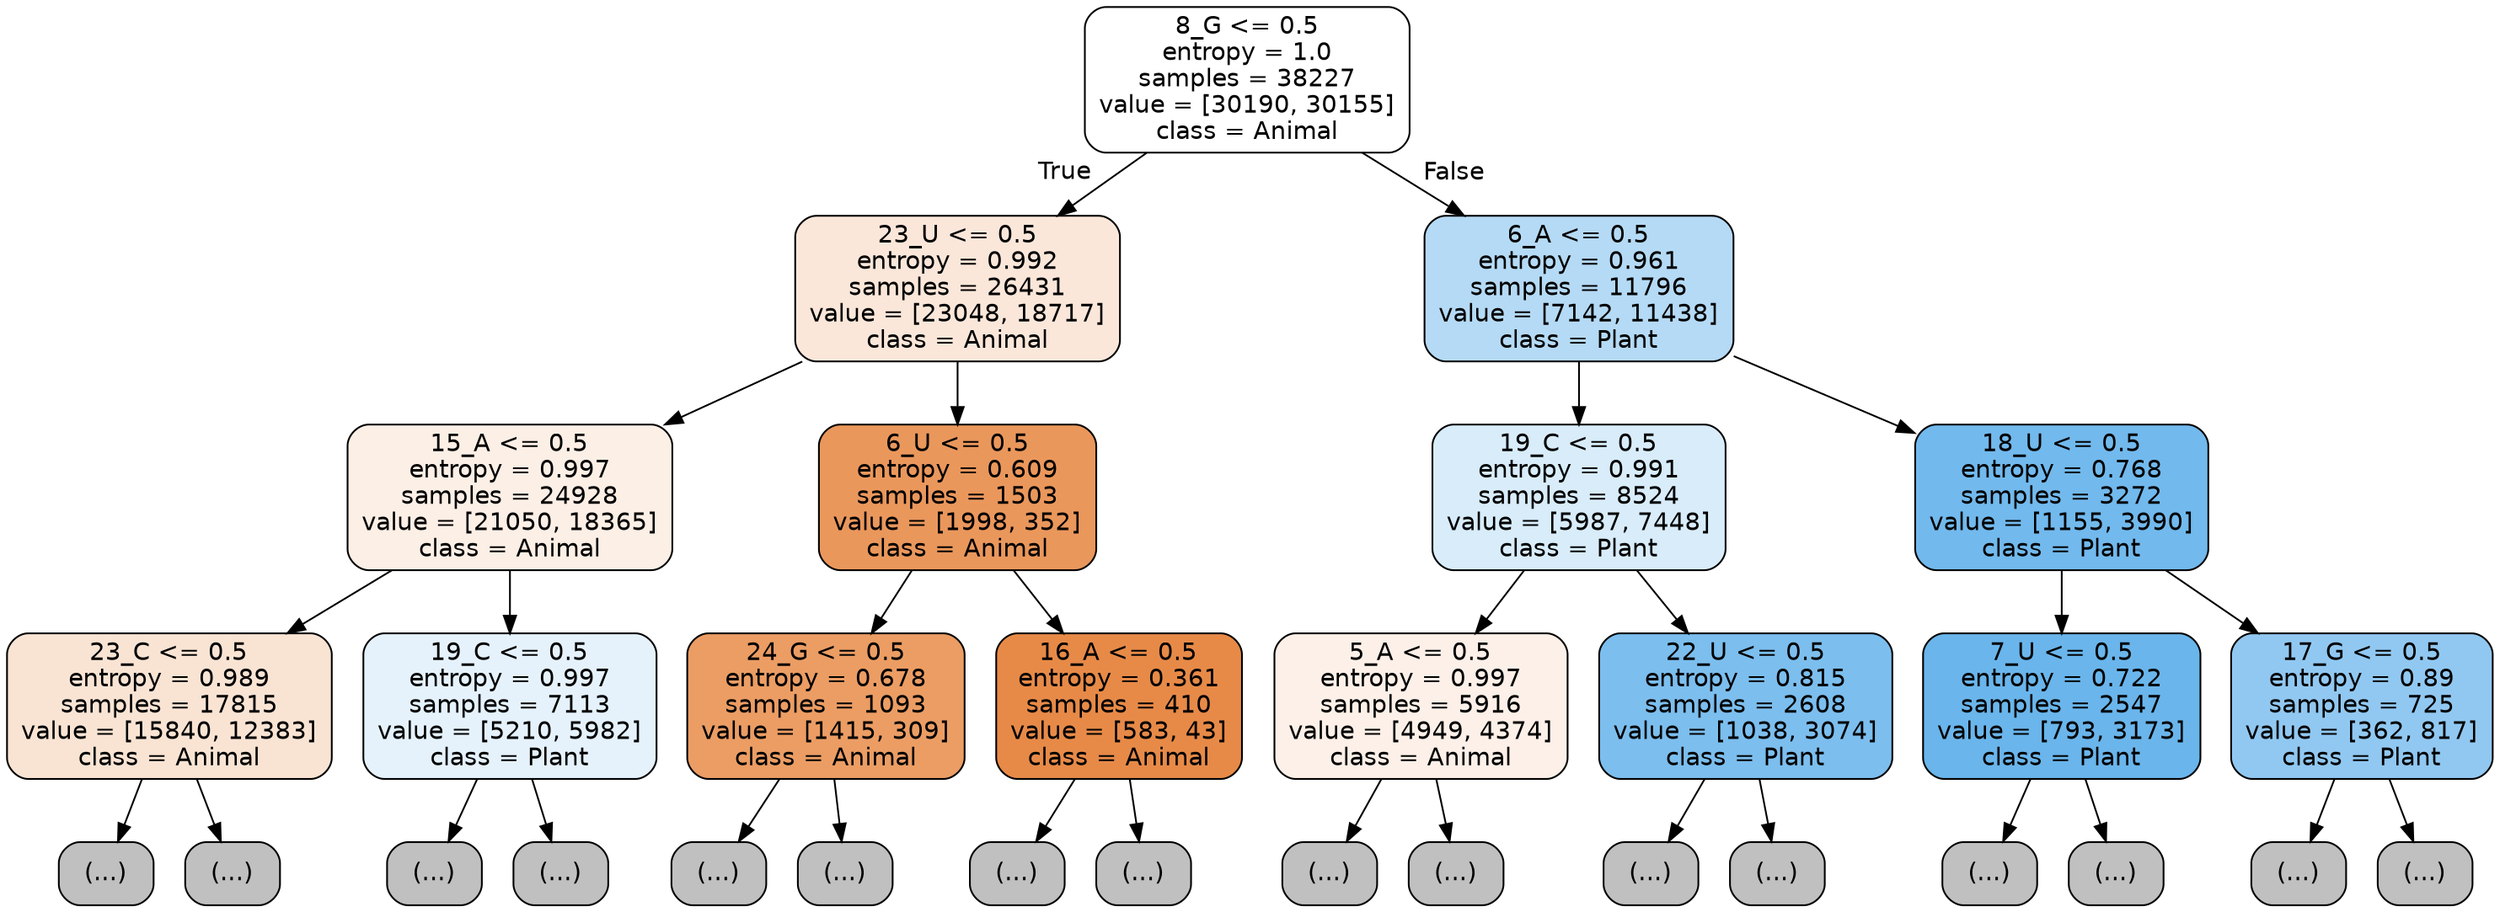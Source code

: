 digraph Tree {
node [shape=box, style="filled, rounded", color="black", fontname="helvetica"] ;
edge [fontname="helvetica"] ;
0 [label="8_G <= 0.5\nentropy = 1.0\nsamples = 38227\nvalue = [30190, 30155]\nclass = Animal", fillcolor="#ffffff"] ;
1 [label="23_U <= 0.5\nentropy = 0.992\nsamples = 26431\nvalue = [23048, 18717]\nclass = Animal", fillcolor="#fae7da"] ;
0 -> 1 [labeldistance=2.5, labelangle=45, headlabel="True"] ;
2 [label="15_A <= 0.5\nentropy = 0.997\nsamples = 24928\nvalue = [21050, 18365]\nclass = Animal", fillcolor="#fcefe6"] ;
1 -> 2 ;
3 [label="23_C <= 0.5\nentropy = 0.989\nsamples = 17815\nvalue = [15840, 12383]\nclass = Animal", fillcolor="#f9e4d4"] ;
2 -> 3 ;
4 [label="(...)", fillcolor="#C0C0C0"] ;
3 -> 4 ;
8489 [label="(...)", fillcolor="#C0C0C0"] ;
3 -> 8489 ;
8808 [label="19_C <= 0.5\nentropy = 0.997\nsamples = 7113\nvalue = [5210, 5982]\nclass = Plant", fillcolor="#e5f2fc"] ;
2 -> 8808 ;
8809 [label="(...)", fillcolor="#C0C0C0"] ;
8808 -> 8809 ;
11018 [label="(...)", fillcolor="#C0C0C0"] ;
8808 -> 11018 ;
11765 [label="6_U <= 0.5\nentropy = 0.609\nsamples = 1503\nvalue = [1998, 352]\nclass = Animal", fillcolor="#ea975c"] ;
1 -> 11765 ;
11766 [label="24_G <= 0.5\nentropy = 0.678\nsamples = 1093\nvalue = [1415, 309]\nclass = Animal", fillcolor="#eb9d64"] ;
11765 -> 11766 ;
11767 [label="(...)", fillcolor="#C0C0C0"] ;
11766 -> 11767 ;
12120 [label="(...)", fillcolor="#C0C0C0"] ;
11766 -> 12120 ;
12191 [label="16_A <= 0.5\nentropy = 0.361\nsamples = 410\nvalue = [583, 43]\nclass = Animal", fillcolor="#e78a48"] ;
11765 -> 12191 ;
12192 [label="(...)", fillcolor="#C0C0C0"] ;
12191 -> 12192 ;
12307 [label="(...)", fillcolor="#C0C0C0"] ;
12191 -> 12307 ;
12316 [label="6_A <= 0.5\nentropy = 0.961\nsamples = 11796\nvalue = [7142, 11438]\nclass = Plant", fillcolor="#b5daf5"] ;
0 -> 12316 [labeldistance=2.5, labelangle=-45, headlabel="False"] ;
12317 [label="19_C <= 0.5\nentropy = 0.991\nsamples = 8524\nvalue = [5987, 7448]\nclass = Plant", fillcolor="#d8ecfa"] ;
12316 -> 12317 ;
12318 [label="5_A <= 0.5\nentropy = 0.997\nsamples = 5916\nvalue = [4949, 4374]\nclass = Animal", fillcolor="#fcf0e8"] ;
12317 -> 12318 ;
12319 [label="(...)", fillcolor="#C0C0C0"] ;
12318 -> 12319 ;
14292 [label="(...)", fillcolor="#C0C0C0"] ;
12318 -> 14292 ;
14935 [label="22_U <= 0.5\nentropy = 0.815\nsamples = 2608\nvalue = [1038, 3074]\nclass = Plant", fillcolor="#7cbeee"] ;
12317 -> 14935 ;
14936 [label="(...)", fillcolor="#C0C0C0"] ;
14935 -> 14936 ;
15649 [label="(...)", fillcolor="#C0C0C0"] ;
14935 -> 15649 ;
15752 [label="18_U <= 0.5\nentropy = 0.768\nsamples = 3272\nvalue = [1155, 3990]\nclass = Plant", fillcolor="#72b9ed"] ;
12316 -> 15752 ;
15753 [label="7_U <= 0.5\nentropy = 0.722\nsamples = 2547\nvalue = [793, 3173]\nclass = Plant", fillcolor="#6ab5eb"] ;
15752 -> 15753 ;
15754 [label="(...)", fillcolor="#C0C0C0"] ;
15753 -> 15754 ;
16329 [label="(...)", fillcolor="#C0C0C0"] ;
15753 -> 16329 ;
16536 [label="17_G <= 0.5\nentropy = 0.89\nsamples = 725\nvalue = [362, 817]\nclass = Plant", fillcolor="#91c8f1"] ;
15752 -> 16536 ;
16537 [label="(...)", fillcolor="#C0C0C0"] ;
16536 -> 16537 ;
16734 [label="(...)", fillcolor="#C0C0C0"] ;
16536 -> 16734 ;
}